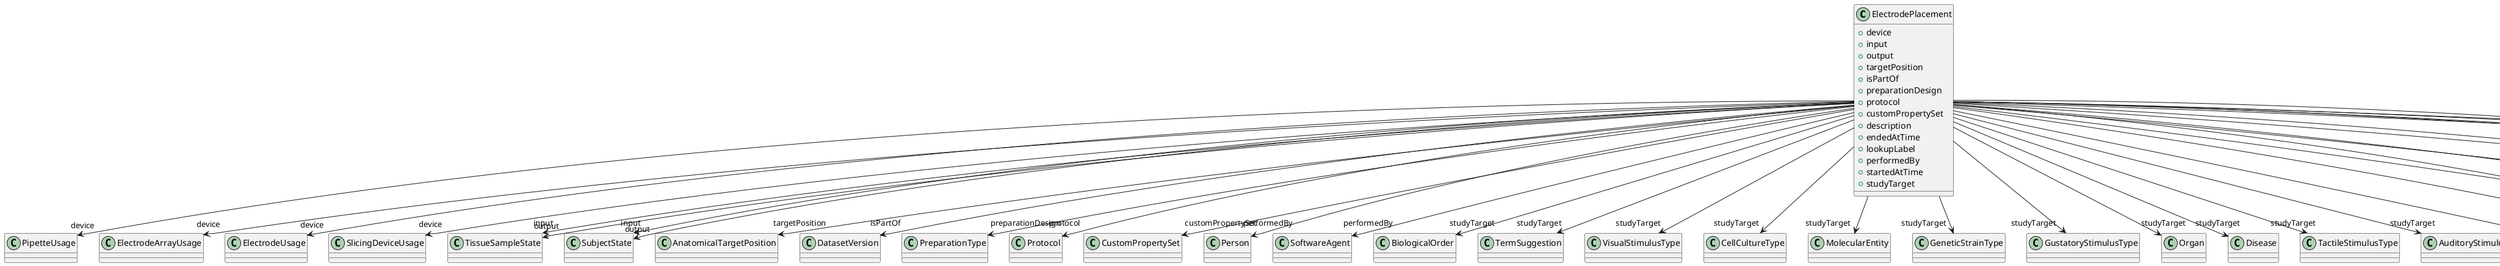 @startuml
class ElectrodePlacement {
+device
+input
+output
+targetPosition
+isPartOf
+preparationDesign
+protocol
+customPropertySet
+description
+endedAtTime
+lookupLabel
+performedBy
+startedAtTime
+studyTarget

}
ElectrodePlacement -d-> "device" PipetteUsage
ElectrodePlacement -d-> "device" ElectrodeArrayUsage
ElectrodePlacement -d-> "device" ElectrodeUsage
ElectrodePlacement -d-> "device" SlicingDeviceUsage
ElectrodePlacement -d-> "input" TissueSampleState
ElectrodePlacement -d-> "input" SubjectState
ElectrodePlacement -d-> "output" TissueSampleState
ElectrodePlacement -d-> "output" SubjectState
ElectrodePlacement -d-> "targetPosition" AnatomicalTargetPosition
ElectrodePlacement -d-> "isPartOf" DatasetVersion
ElectrodePlacement -d-> "preparationDesign" PreparationType
ElectrodePlacement -d-> "protocol" Protocol
ElectrodePlacement -d-> "customPropertySet" CustomPropertySet
ElectrodePlacement -d-> "performedBy" Person
ElectrodePlacement -d-> "performedBy" SoftwareAgent
ElectrodePlacement -d-> "studyTarget" BiologicalOrder
ElectrodePlacement -d-> "studyTarget" TermSuggestion
ElectrodePlacement -d-> "studyTarget" VisualStimulusType
ElectrodePlacement -d-> "studyTarget" CellCultureType
ElectrodePlacement -d-> "studyTarget" MolecularEntity
ElectrodePlacement -d-> "studyTarget" GeneticStrainType
ElectrodePlacement -d-> "studyTarget" GustatoryStimulusType
ElectrodePlacement -d-> "studyTarget" Organ
ElectrodePlacement -d-> "studyTarget" Disease
ElectrodePlacement -d-> "studyTarget" TactileStimulusType
ElectrodePlacement -d-> "studyTarget" AuditoryStimulusType
ElectrodePlacement -d-> "studyTarget" UBERONParcellation
ElectrodePlacement -d-> "studyTarget" BiologicalSex
ElectrodePlacement -d-> "studyTarget" Species
ElectrodePlacement -d-> "studyTarget" OpticalStimulusType
ElectrodePlacement -d-> "studyTarget" DiseaseModel
ElectrodePlacement -d-> "studyTarget" OlfactoryStimulusType
ElectrodePlacement -d-> "studyTarget" Handedness
ElectrodePlacement -d-> "studyTarget" ElectricalStimulusType
ElectrodePlacement -d-> "studyTarget" CellType
ElectrodePlacement -d-> "studyTarget" BreedingType
ElectrodePlacement -d-> "studyTarget" SubcellularEntity
ElectrodePlacement -d-> "studyTarget" ParcellationEntity
ElectrodePlacement -d-> "studyTarget" ParcellationEntityVersion
ElectrodePlacement -d-> "studyTarget" CustomAnatomicalEntity

@enduml